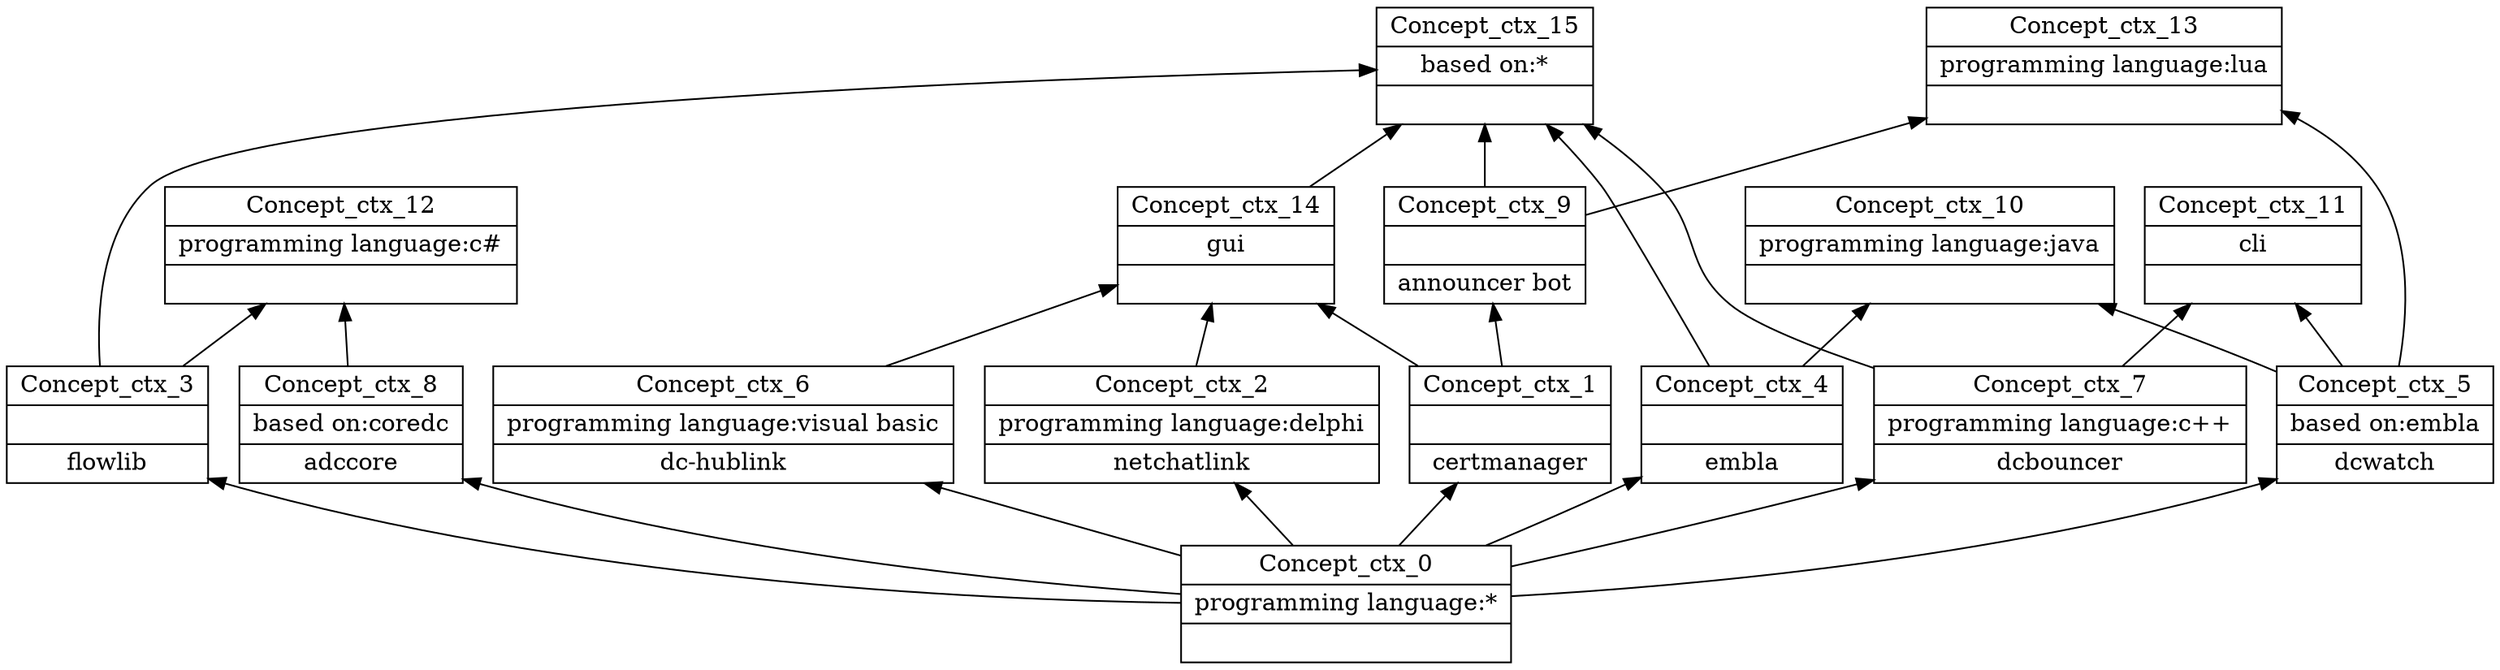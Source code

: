 digraph G { 
	rankdir=BT;
subgraph ctx { 
label="ctx";
1 [shape=record,label="{Concept_ctx_0|programming language:*\n|}"];
2 [shape=record,label="{Concept_ctx_2|programming language:delphi\n|netchatlink\n}"];
3 [shape=record,label="{Concept_ctx_8|based on:coredc\n|adccore\n}"];
4 [shape=record,label="{Concept_ctx_3||flowlib\n}"];
5 [shape=record,label="{Concept_ctx_4||embla\n}"];
6 [shape=record,label="{Concept_ctx_7|programming language:c++\n|dcbouncer\n}"];
7 [shape=record,label="{Concept_ctx_6|programming language:visual basic\n|dc-hublink\n}"];
8 [shape=record,label="{Concept_ctx_5|based on:embla\n|dcwatch\n}"];
9 [shape=record,label="{Concept_ctx_1||certmanager\n}"];
10 [shape=record,label="{Concept_ctx_9||announcer bot\n}"];
11 [shape=record,label="{Concept_ctx_11|cli\n|}"];
12 [shape=record,label="{Concept_ctx_12|programming language:c#\n|}"];
13 [shape=record,label="{Concept_ctx_10|programming language:java\n|}"];
14 [shape=record,label="{Concept_ctx_14|gui\n|}"];
15 [shape=record,label="{Concept_ctx_13|programming language:lua\n|}"];
16 [shape=record,label="{Concept_ctx_15|based on:*\n|}"];
	1 -> 2
	1 -> 3
	1 -> 4
	1 -> 5
	1 -> 6
	1 -> 7
	1 -> 8
	1 -> 9
	9 -> 10
	6 -> 11
	8 -> 11
	3 -> 12
	4 -> 12
	8 -> 13
	5 -> 13
	7 -> 14
	9 -> 14
	2 -> 14
	8 -> 15
	10 -> 15
	14 -> 16
	4 -> 16
	5 -> 16
	10 -> 16
	6 -> 16
}
}
